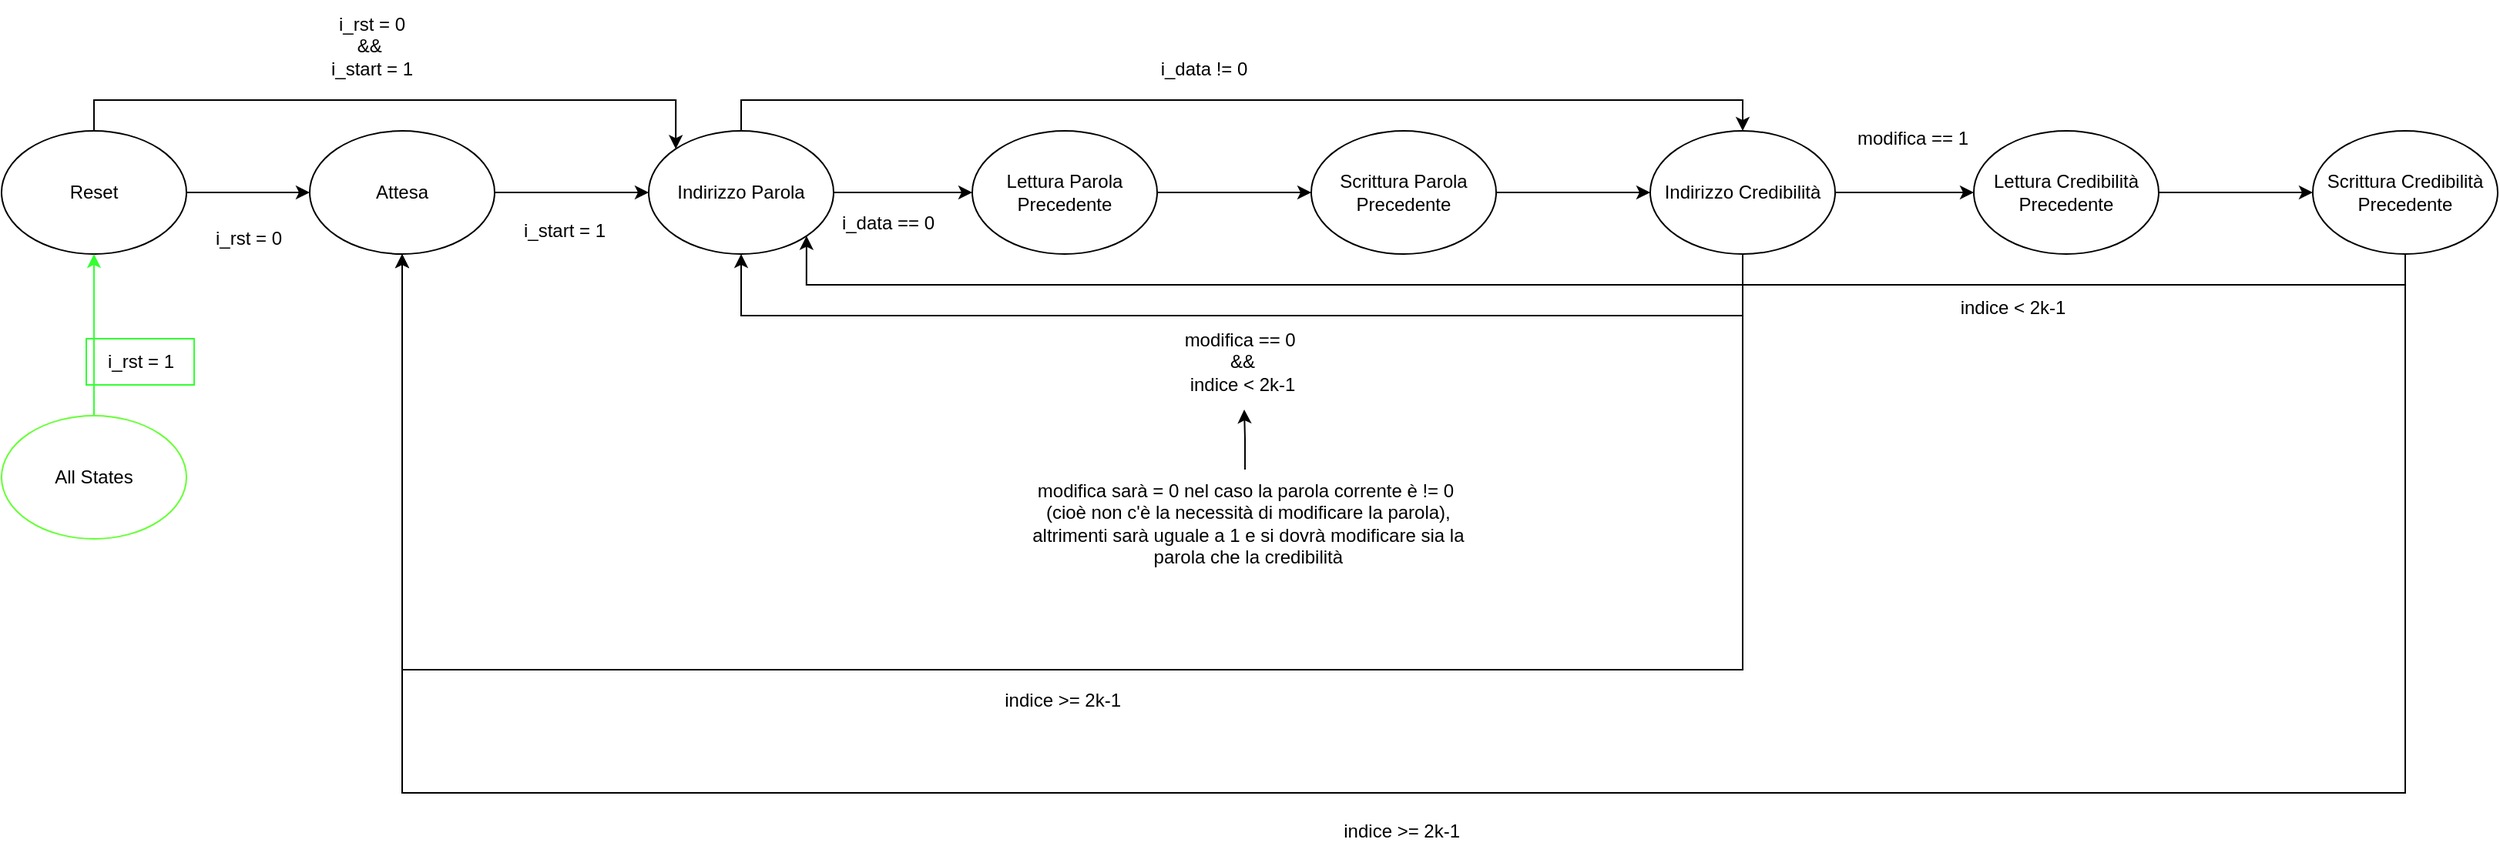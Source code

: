 <mxfile version="21.1.2" type="device">
  <diagram name="Page-1" id="K4JvfOPezdbW2CZH5aZD">
    <mxGraphModel dx="2018" dy="1174" grid="1" gridSize="10" guides="1" tooltips="1" connect="1" arrows="1" fold="1" page="1" pageScale="1" pageWidth="1654" pageHeight="1169" math="0" shadow="0">
      <root>
        <mxCell id="0" />
        <mxCell id="1" parent="0" />
        <mxCell id="PBC2gBNQ4anp6FJxkZ_d-15" style="edgeStyle=orthogonalEdgeStyle;rounded=0;orthogonalLoop=1;jettySize=auto;html=1;exitX=1;exitY=0.5;exitDx=0;exitDy=0;entryX=0;entryY=0.5;entryDx=0;entryDy=0;" parent="1" source="PBC2gBNQ4anp6FJxkZ_d-1" target="PBC2gBNQ4anp6FJxkZ_d-3" edge="1">
          <mxGeometry relative="1" as="geometry" />
        </mxCell>
        <mxCell id="PBC2gBNQ4anp6FJxkZ_d-1" value="Lettura Credibilità Precedente" style="ellipse;whiteSpace=wrap;html=1;" parent="1" vertex="1">
          <mxGeometry x="1300" y="400" width="120" height="80" as="geometry" />
        </mxCell>
        <mxCell id="PBC2gBNQ4anp6FJxkZ_d-14" style="edgeStyle=orthogonalEdgeStyle;rounded=0;orthogonalLoop=1;jettySize=auto;html=1;exitX=1;exitY=0.5;exitDx=0;exitDy=0;" parent="1" source="PBC2gBNQ4anp6FJxkZ_d-2" target="PBC2gBNQ4anp6FJxkZ_d-1" edge="1">
          <mxGeometry relative="1" as="geometry" />
        </mxCell>
        <mxCell id="PBC2gBNQ4anp6FJxkZ_d-18" style="edgeStyle=orthogonalEdgeStyle;rounded=0;orthogonalLoop=1;jettySize=auto;html=1;exitX=0.5;exitY=1;exitDx=0;exitDy=0;entryX=0.5;entryY=1;entryDx=0;entryDy=0;" parent="1" source="PBC2gBNQ4anp6FJxkZ_d-2" target="PBC2gBNQ4anp6FJxkZ_d-5" edge="1">
          <mxGeometry relative="1" as="geometry">
            <Array as="points">
              <mxPoint x="1150" y="520" />
              <mxPoint x="500" y="520" />
            </Array>
          </mxGeometry>
        </mxCell>
        <mxCell id="PBC2gBNQ4anp6FJxkZ_d-32" style="edgeStyle=orthogonalEdgeStyle;rounded=0;orthogonalLoop=1;jettySize=auto;html=1;entryX=0.5;entryY=1;entryDx=0;entryDy=0;" parent="1" source="PBC2gBNQ4anp6FJxkZ_d-2" target="PBC2gBNQ4anp6FJxkZ_d-6" edge="1">
          <mxGeometry relative="1" as="geometry">
            <Array as="points">
              <mxPoint x="1150" y="750" />
              <mxPoint x="280" y="750" />
            </Array>
          </mxGeometry>
        </mxCell>
        <mxCell id="PBC2gBNQ4anp6FJxkZ_d-2" value="Indirizzo Credibilità" style="ellipse;whiteSpace=wrap;html=1;" parent="1" vertex="1">
          <mxGeometry x="1090" y="400" width="120" height="80" as="geometry" />
        </mxCell>
        <mxCell id="PBC2gBNQ4anp6FJxkZ_d-17" style="edgeStyle=orthogonalEdgeStyle;rounded=0;orthogonalLoop=1;jettySize=auto;html=1;exitX=0.5;exitY=1;exitDx=0;exitDy=0;entryX=1;entryY=1;entryDx=0;entryDy=0;" parent="1" source="PBC2gBNQ4anp6FJxkZ_d-3" target="PBC2gBNQ4anp6FJxkZ_d-5" edge="1">
          <mxGeometry relative="1" as="geometry">
            <Array as="points">
              <mxPoint x="1580" y="500" />
              <mxPoint x="542" y="500" />
            </Array>
          </mxGeometry>
        </mxCell>
        <mxCell id="PBC2gBNQ4anp6FJxkZ_d-38" style="edgeStyle=orthogonalEdgeStyle;rounded=0;orthogonalLoop=1;jettySize=auto;html=1;exitX=0.5;exitY=1;exitDx=0;exitDy=0;entryX=0.5;entryY=1;entryDx=0;entryDy=0;" parent="1" source="PBC2gBNQ4anp6FJxkZ_d-3" target="PBC2gBNQ4anp6FJxkZ_d-6" edge="1">
          <mxGeometry relative="1" as="geometry">
            <Array as="points">
              <mxPoint x="1580" y="830" />
              <mxPoint x="280" y="830" />
            </Array>
          </mxGeometry>
        </mxCell>
        <mxCell id="PBC2gBNQ4anp6FJxkZ_d-3" value="Scrittura Credibilità Precedente" style="ellipse;whiteSpace=wrap;html=1;" parent="1" vertex="1">
          <mxGeometry x="1520" y="400" width="120" height="80" as="geometry" />
        </mxCell>
        <mxCell id="PBC2gBNQ4anp6FJxkZ_d-12" style="edgeStyle=orthogonalEdgeStyle;rounded=0;orthogonalLoop=1;jettySize=auto;html=1;exitX=1;exitY=0.5;exitDx=0;exitDy=0;entryX=0;entryY=0.5;entryDx=0;entryDy=0;" parent="1" source="PBC2gBNQ4anp6FJxkZ_d-4" target="PBC2gBNQ4anp6FJxkZ_d-8" edge="1">
          <mxGeometry relative="1" as="geometry" />
        </mxCell>
        <mxCell id="PBC2gBNQ4anp6FJxkZ_d-4" value="Lettura Parola Precedente" style="ellipse;whiteSpace=wrap;html=1;" parent="1" vertex="1">
          <mxGeometry x="650" y="400" width="120" height="80" as="geometry" />
        </mxCell>
        <mxCell id="PBC2gBNQ4anp6FJxkZ_d-11" style="edgeStyle=orthogonalEdgeStyle;rounded=0;orthogonalLoop=1;jettySize=auto;html=1;exitX=1;exitY=0.5;exitDx=0;exitDy=0;" parent="1" source="PBC2gBNQ4anp6FJxkZ_d-5" target="PBC2gBNQ4anp6FJxkZ_d-4" edge="1">
          <mxGeometry relative="1" as="geometry" />
        </mxCell>
        <mxCell id="PBC2gBNQ4anp6FJxkZ_d-16" style="edgeStyle=orthogonalEdgeStyle;rounded=0;orthogonalLoop=1;jettySize=auto;html=1;entryX=0.5;entryY=0;entryDx=0;entryDy=0;" parent="1" source="PBC2gBNQ4anp6FJxkZ_d-5" target="PBC2gBNQ4anp6FJxkZ_d-2" edge="1">
          <mxGeometry relative="1" as="geometry">
            <Array as="points">
              <mxPoint x="500" y="380" />
              <mxPoint x="1150" y="380" />
            </Array>
          </mxGeometry>
        </mxCell>
        <mxCell id="PBC2gBNQ4anp6FJxkZ_d-5" value="Indirizzo Parola" style="ellipse;whiteSpace=wrap;html=1;" parent="1" vertex="1">
          <mxGeometry x="440" y="400" width="120" height="80" as="geometry" />
        </mxCell>
        <mxCell id="PBC2gBNQ4anp6FJxkZ_d-10" style="edgeStyle=orthogonalEdgeStyle;rounded=0;orthogonalLoop=1;jettySize=auto;html=1;exitX=1;exitY=0.5;exitDx=0;exitDy=0;" parent="1" source="PBC2gBNQ4anp6FJxkZ_d-6" target="PBC2gBNQ4anp6FJxkZ_d-5" edge="1">
          <mxGeometry relative="1" as="geometry" />
        </mxCell>
        <mxCell id="PBC2gBNQ4anp6FJxkZ_d-6" value="Attesa" style="ellipse;whiteSpace=wrap;html=1;" parent="1" vertex="1">
          <mxGeometry x="220" y="400" width="120" height="80" as="geometry" />
        </mxCell>
        <mxCell id="PBC2gBNQ4anp6FJxkZ_d-9" style="edgeStyle=orthogonalEdgeStyle;rounded=0;orthogonalLoop=1;jettySize=auto;html=1;exitX=1;exitY=0.5;exitDx=0;exitDy=0;" parent="1" source="PBC2gBNQ4anp6FJxkZ_d-7" target="PBC2gBNQ4anp6FJxkZ_d-6" edge="1">
          <mxGeometry relative="1" as="geometry" />
        </mxCell>
        <mxCell id="PBC2gBNQ4anp6FJxkZ_d-43" style="edgeStyle=orthogonalEdgeStyle;rounded=0;orthogonalLoop=1;jettySize=auto;html=1;exitX=0.5;exitY=0;exitDx=0;exitDy=0;entryX=0;entryY=0;entryDx=0;entryDy=0;" parent="1" source="PBC2gBNQ4anp6FJxkZ_d-7" target="PBC2gBNQ4anp6FJxkZ_d-5" edge="1">
          <mxGeometry relative="1" as="geometry">
            <Array as="points">
              <mxPoint x="80" y="380" />
              <mxPoint x="458" y="380" />
            </Array>
          </mxGeometry>
        </mxCell>
        <mxCell id="PBC2gBNQ4anp6FJxkZ_d-7" value="Reset" style="ellipse;whiteSpace=wrap;html=1;" parent="1" vertex="1">
          <mxGeometry x="20" y="400" width="120" height="80" as="geometry" />
        </mxCell>
        <mxCell id="PBC2gBNQ4anp6FJxkZ_d-13" style="edgeStyle=orthogonalEdgeStyle;rounded=0;orthogonalLoop=1;jettySize=auto;html=1;exitX=1;exitY=0.5;exitDx=0;exitDy=0;" parent="1" source="PBC2gBNQ4anp6FJxkZ_d-8" target="PBC2gBNQ4anp6FJxkZ_d-2" edge="1">
          <mxGeometry relative="1" as="geometry" />
        </mxCell>
        <mxCell id="PBC2gBNQ4anp6FJxkZ_d-8" value="Scrittura Parola Precedente" style="ellipse;whiteSpace=wrap;html=1;" parent="1" vertex="1">
          <mxGeometry x="870" y="400" width="120" height="80" as="geometry" />
        </mxCell>
        <mxCell id="PBC2gBNQ4anp6FJxkZ_d-22" value="i_rst = 0" style="text;html=1;align=center;verticalAlign=middle;resizable=0;points=[];autosize=1;strokeColor=none;fillColor=none;" parent="1" vertex="1">
          <mxGeometry x="145" y="455" width="70" height="30" as="geometry" />
        </mxCell>
        <mxCell id="PBC2gBNQ4anp6FJxkZ_d-23" value="i_start = 1" style="text;html=1;align=center;verticalAlign=middle;resizable=0;points=[];autosize=1;strokeColor=none;fillColor=none;" parent="1" vertex="1">
          <mxGeometry x="345" y="450" width="80" height="30" as="geometry" />
        </mxCell>
        <mxCell id="PBC2gBNQ4anp6FJxkZ_d-24" value="i_data == 0" style="text;html=1;align=center;verticalAlign=middle;resizable=0;points=[];autosize=1;strokeColor=none;fillColor=none;" parent="1" vertex="1">
          <mxGeometry x="555" y="445" width="80" height="30" as="geometry" />
        </mxCell>
        <mxCell id="PBC2gBNQ4anp6FJxkZ_d-26" value="i_data != 0" style="text;html=1;align=center;verticalAlign=middle;resizable=0;points=[];autosize=1;strokeColor=none;fillColor=none;" parent="1" vertex="1">
          <mxGeometry x="760" y="345" width="80" height="30" as="geometry" />
        </mxCell>
        <mxCell id="PBC2gBNQ4anp6FJxkZ_d-27" value="modifica == 0&amp;nbsp;&lt;br&gt;&amp;amp;&amp;amp;&lt;br&gt;indice &amp;lt; 2k-1" style="text;html=1;align=center;verticalAlign=middle;resizable=0;points=[];autosize=1;strokeColor=none;fillColor=none;" parent="1" vertex="1">
          <mxGeometry x="775" y="520" width="100" height="60" as="geometry" />
        </mxCell>
        <mxCell id="PBC2gBNQ4anp6FJxkZ_d-31" style="edgeStyle=orthogonalEdgeStyle;rounded=0;orthogonalLoop=1;jettySize=auto;html=1;entryX=0.515;entryY=1.017;entryDx=0;entryDy=0;entryPerimeter=0;" parent="1" source="PBC2gBNQ4anp6FJxkZ_d-29" target="PBC2gBNQ4anp6FJxkZ_d-27" edge="1">
          <mxGeometry relative="1" as="geometry" />
        </mxCell>
        <mxCell id="PBC2gBNQ4anp6FJxkZ_d-29" value="modifica sarà = 0 nel caso la parola corrente è != 0&lt;br&gt;&amp;nbsp;(cioè non c&#39;è la necessità di modificare la parola),&lt;br&gt;&amp;nbsp;altrimenti sarà uguale a 1 e si dovrà modificare sia la&lt;br&gt;&amp;nbsp;parola che la credibilità" style="text;html=1;align=center;verticalAlign=middle;resizable=0;points=[];autosize=1;strokeColor=none;fillColor=none;" parent="1" vertex="1">
          <mxGeometry x="672" y="620" width="310" height="70" as="geometry" />
        </mxCell>
        <mxCell id="PBC2gBNQ4anp6FJxkZ_d-30" value="modifica == 1" style="text;html=1;align=center;verticalAlign=middle;resizable=0;points=[];autosize=1;strokeColor=none;fillColor=none;" parent="1" vertex="1">
          <mxGeometry x="1210" y="390" width="100" height="30" as="geometry" />
        </mxCell>
        <mxCell id="PBC2gBNQ4anp6FJxkZ_d-33" value="indice &amp;gt;= 2k-1&amp;nbsp;" style="text;html=1;align=center;verticalAlign=middle;resizable=0;points=[];autosize=1;strokeColor=none;fillColor=none;" parent="1" vertex="1">
          <mxGeometry x="660" y="755" width="100" height="30" as="geometry" />
        </mxCell>
        <mxCell id="PBC2gBNQ4anp6FJxkZ_d-35" value="indice &amp;lt; 2k-1" style="text;html=1;align=center;verticalAlign=middle;resizable=0;points=[];autosize=1;strokeColor=none;fillColor=none;" parent="1" vertex="1">
          <mxGeometry x="1280" y="500" width="90" height="30" as="geometry" />
        </mxCell>
        <mxCell id="PBC2gBNQ4anp6FJxkZ_d-37" value="i_rst = 0&lt;br&gt;&amp;amp;&amp;amp;&amp;nbsp;&lt;br&gt;i_start = 1" style="text;html=1;align=center;verticalAlign=middle;resizable=0;points=[];autosize=1;strokeColor=none;fillColor=none;" parent="1" vertex="1">
          <mxGeometry x="220" y="315" width="80" height="60" as="geometry" />
        </mxCell>
        <mxCell id="PBC2gBNQ4anp6FJxkZ_d-41" value="indice &amp;gt;= 2k-1&amp;nbsp;" style="text;html=1;align=center;verticalAlign=middle;resizable=0;points=[];autosize=1;strokeColor=none;fillColor=none;" parent="1" vertex="1">
          <mxGeometry x="880" y="840" width="100" height="30" as="geometry" />
        </mxCell>
        <mxCell id="PBC2gBNQ4anp6FJxkZ_d-45" style="edgeStyle=orthogonalEdgeStyle;rounded=0;orthogonalLoop=1;jettySize=auto;html=1;strokeColor=#33FF33;" parent="1" source="PBC2gBNQ4anp6FJxkZ_d-44" target="PBC2gBNQ4anp6FJxkZ_d-7" edge="1">
          <mxGeometry relative="1" as="geometry" />
        </mxCell>
        <mxCell id="PBC2gBNQ4anp6FJxkZ_d-44" value="All States" style="ellipse;whiteSpace=wrap;html=1;strokeColor=#65FF36;" parent="1" vertex="1">
          <mxGeometry x="20" y="585" width="120" height="80" as="geometry" />
        </mxCell>
        <mxCell id="PBC2gBNQ4anp6FJxkZ_d-46" value="i_rst = 1" style="text;html=1;align=center;verticalAlign=middle;resizable=0;points=[];autosize=1;strokeColor=#33FF33;fillColor=none;" parent="1" vertex="1">
          <mxGeometry x="75" y="535" width="70" height="30" as="geometry" />
        </mxCell>
      </root>
    </mxGraphModel>
  </diagram>
</mxfile>
